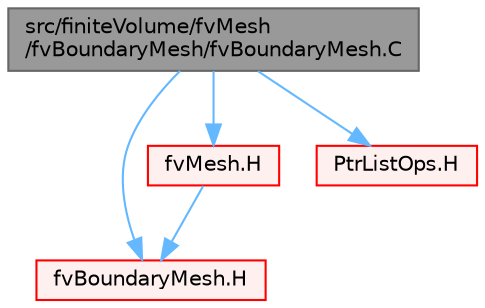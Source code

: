 digraph "src/finiteVolume/fvMesh/fvBoundaryMesh/fvBoundaryMesh.C"
{
 // LATEX_PDF_SIZE
  bgcolor="transparent";
  edge [fontname=Helvetica,fontsize=10,labelfontname=Helvetica,labelfontsize=10];
  node [fontname=Helvetica,fontsize=10,shape=box,height=0.2,width=0.4];
  Node1 [id="Node000001",label="src/finiteVolume/fvMesh\l/fvBoundaryMesh/fvBoundaryMesh.C",height=0.2,width=0.4,color="gray40", fillcolor="grey60", style="filled", fontcolor="black",tooltip=" "];
  Node1 -> Node2 [id="edge1_Node000001_Node000002",color="steelblue1",style="solid",tooltip=" "];
  Node2 [id="Node000002",label="fvBoundaryMesh.H",height=0.2,width=0.4,color="red", fillcolor="#FFF0F0", style="filled",URL="$fvBoundaryMesh_8H.html",tooltip=" "];
  Node1 -> Node236 [id="edge2_Node000001_Node000236",color="steelblue1",style="solid",tooltip=" "];
  Node236 [id="Node000236",label="fvMesh.H",height=0.2,width=0.4,color="red", fillcolor="#FFF0F0", style="filled",URL="$fvMesh_8H.html",tooltip=" "];
  Node236 -> Node2 [id="edge3_Node000236_Node000002",color="steelblue1",style="solid",tooltip=" "];
  Node1 -> Node341 [id="edge4_Node000001_Node000341",color="steelblue1",style="solid",tooltip=" "];
  Node341 [id="Node000341",label="PtrListOps.H",height=0.2,width=0.4,color="red", fillcolor="#FFF0F0", style="filled",URL="$PtrListOps_8H.html",tooltip="Functions to operate on Pointer Lists."];
}
